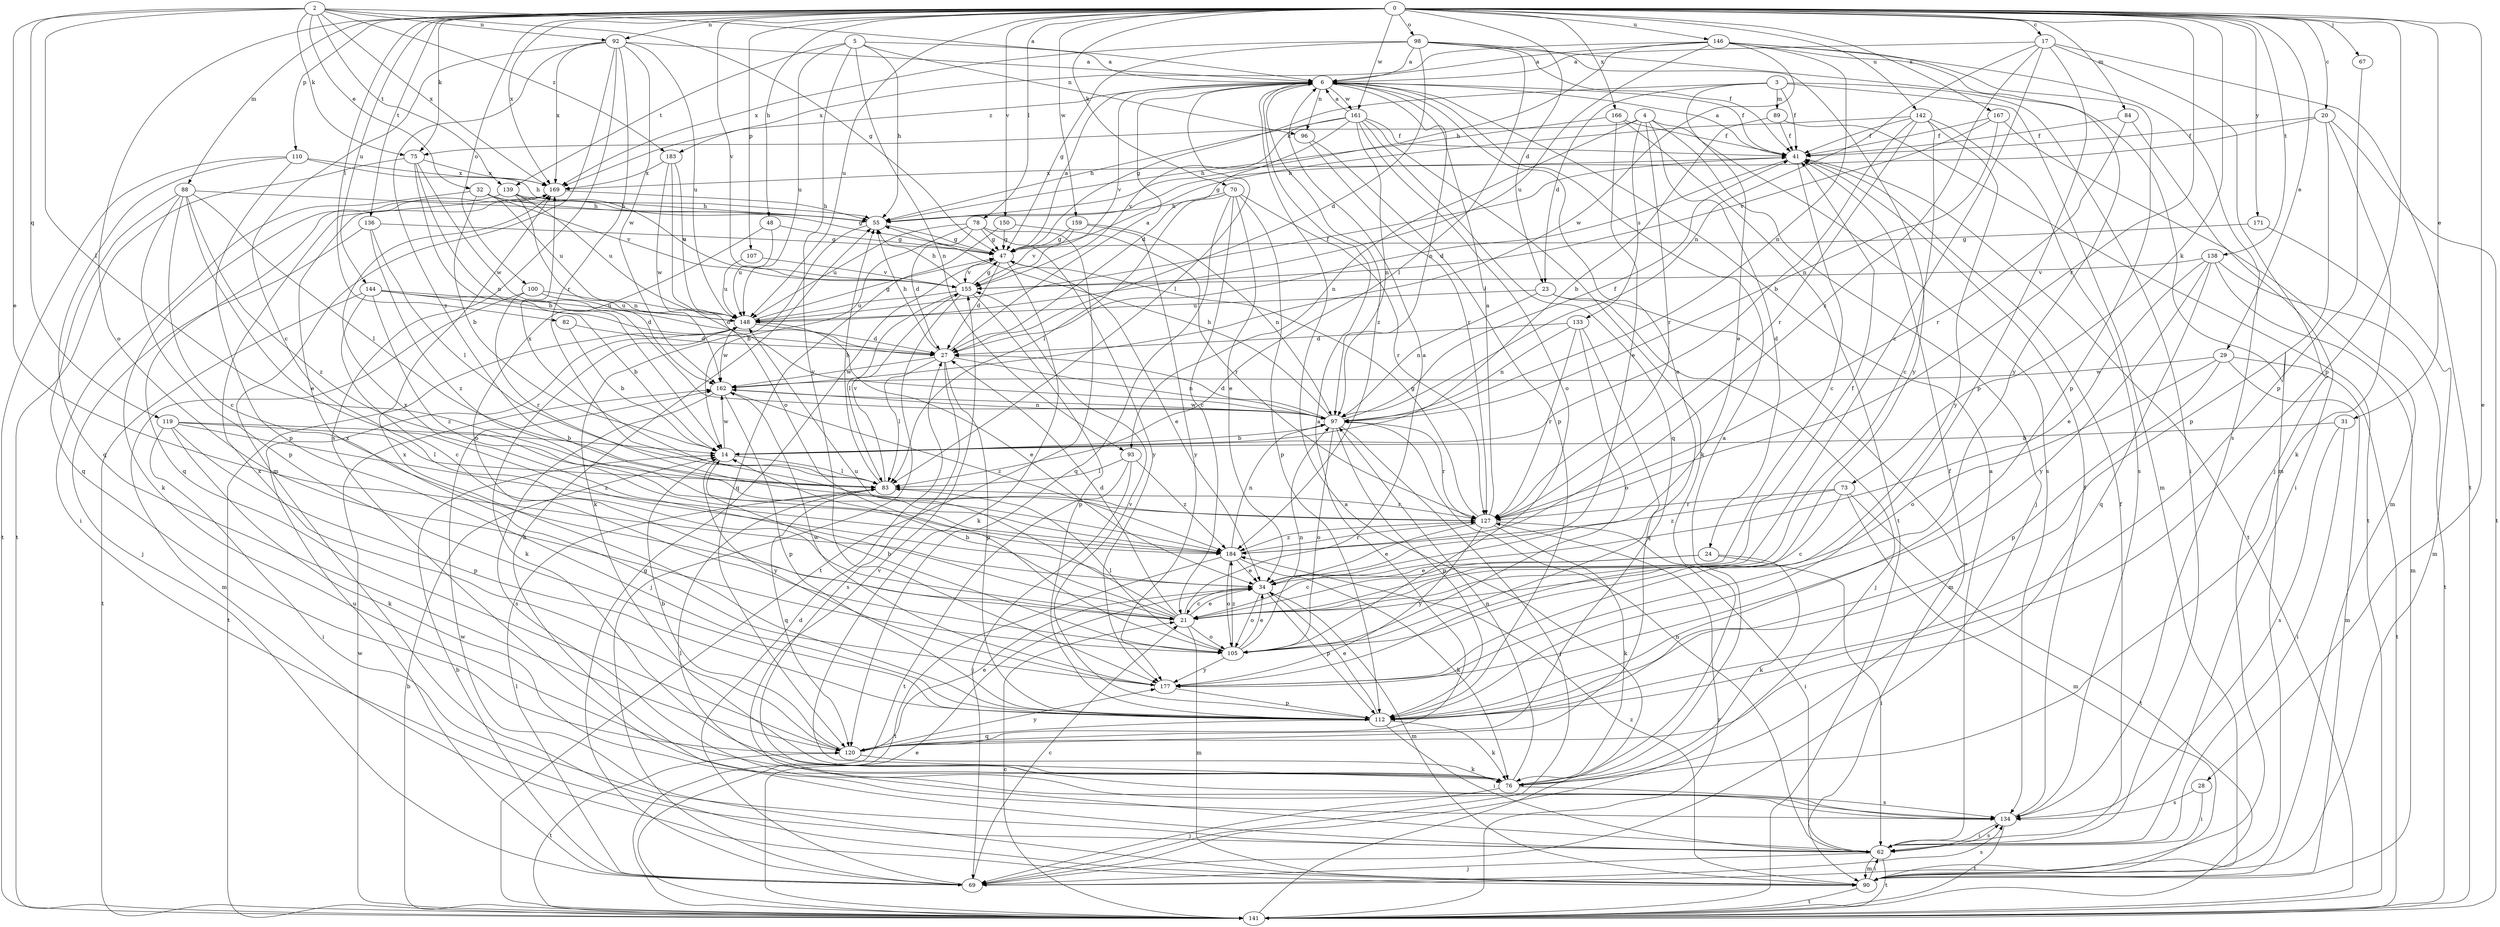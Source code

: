 strict digraph  {
0;
2;
3;
4;
5;
6;
14;
17;
20;
21;
23;
24;
27;
28;
29;
31;
32;
34;
41;
47;
48;
55;
62;
67;
69;
70;
73;
75;
76;
78;
82;
83;
84;
88;
89;
90;
92;
93;
96;
97;
98;
100;
105;
107;
110;
112;
119;
120;
127;
133;
134;
136;
138;
139;
141;
142;
144;
146;
148;
150;
155;
159;
161;
162;
166;
167;
169;
171;
177;
183;
184;
0 -> 17  [label=c];
0 -> 20  [label=c];
0 -> 23  [label=d];
0 -> 28  [label=e];
0 -> 29  [label=e];
0 -> 31  [label=e];
0 -> 48  [label=h];
0 -> 67  [label=j];
0 -> 70  [label=k];
0 -> 73  [label=k];
0 -> 75  [label=k];
0 -> 78  [label=l];
0 -> 82  [label=l];
0 -> 84  [label=m];
0 -> 88  [label=m];
0 -> 92  [label=n];
0 -> 98  [label=o];
0 -> 100  [label=o];
0 -> 105  [label=o];
0 -> 107  [label=p];
0 -> 110  [label=p];
0 -> 112  [label=p];
0 -> 127  [label=r];
0 -> 136  [label=t];
0 -> 138  [label=t];
0 -> 142  [label=u];
0 -> 144  [label=u];
0 -> 146  [label=u];
0 -> 148  [label=u];
0 -> 150  [label=v];
0 -> 155  [label=v];
0 -> 159  [label=w];
0 -> 161  [label=w];
0 -> 166  [label=x];
0 -> 167  [label=x];
0 -> 169  [label=x];
0 -> 171  [label=y];
2 -> 6  [label=a];
2 -> 32  [label=e];
2 -> 34  [label=e];
2 -> 47  [label=g];
2 -> 75  [label=k];
2 -> 83  [label=l];
2 -> 92  [label=n];
2 -> 119  [label=q];
2 -> 139  [label=t];
2 -> 169  [label=x];
2 -> 183  [label=z];
3 -> 23  [label=d];
3 -> 34  [label=e];
3 -> 41  [label=f];
3 -> 47  [label=g];
3 -> 62  [label=i];
3 -> 89  [label=m];
3 -> 90  [label=m];
4 -> 24  [label=d];
4 -> 69  [label=j];
4 -> 75  [label=k];
4 -> 93  [label=n];
4 -> 127  [label=r];
4 -> 133  [label=s];
4 -> 134  [label=s];
5 -> 6  [label=a];
5 -> 55  [label=h];
5 -> 93  [label=n];
5 -> 96  [label=n];
5 -> 139  [label=t];
5 -> 148  [label=u];
5 -> 177  [label=y];
6 -> 41  [label=f];
6 -> 83  [label=l];
6 -> 96  [label=n];
6 -> 97  [label=n];
6 -> 105  [label=o];
6 -> 155  [label=v];
6 -> 161  [label=w];
6 -> 183  [label=z];
6 -> 184  [label=z];
14 -> 83  [label=l];
14 -> 162  [label=w];
14 -> 177  [label=y];
17 -> 6  [label=a];
17 -> 21  [label=c];
17 -> 69  [label=j];
17 -> 97  [label=n];
17 -> 112  [label=p];
17 -> 141  [label=t];
17 -> 184  [label=z];
20 -> 41  [label=f];
20 -> 55  [label=h];
20 -> 76  [label=k];
20 -> 112  [label=p];
20 -> 141  [label=t];
21 -> 6  [label=a];
21 -> 14  [label=b];
21 -> 27  [label=d];
21 -> 34  [label=e];
21 -> 41  [label=f];
21 -> 90  [label=m];
21 -> 105  [label=o];
21 -> 148  [label=u];
21 -> 169  [label=x];
23 -> 69  [label=j];
23 -> 90  [label=m];
23 -> 97  [label=n];
23 -> 148  [label=u];
24 -> 21  [label=c];
24 -> 34  [label=e];
24 -> 62  [label=i];
24 -> 76  [label=k];
27 -> 6  [label=a];
27 -> 55  [label=h];
27 -> 83  [label=l];
27 -> 97  [label=n];
27 -> 112  [label=p];
27 -> 134  [label=s];
27 -> 162  [label=w];
28 -> 62  [label=i];
28 -> 134  [label=s];
29 -> 90  [label=m];
29 -> 105  [label=o];
29 -> 112  [label=p];
29 -> 141  [label=t];
29 -> 162  [label=w];
31 -> 14  [label=b];
31 -> 62  [label=i];
31 -> 134  [label=s];
32 -> 14  [label=b];
32 -> 47  [label=g];
32 -> 55  [label=h];
32 -> 62  [label=i];
32 -> 148  [label=u];
32 -> 155  [label=v];
34 -> 21  [label=c];
34 -> 90  [label=m];
34 -> 105  [label=o];
34 -> 112  [label=p];
41 -> 6  [label=a];
41 -> 21  [label=c];
41 -> 27  [label=d];
41 -> 141  [label=t];
41 -> 169  [label=x];
47 -> 6  [label=a];
47 -> 27  [label=d];
47 -> 34  [label=e];
47 -> 76  [label=k];
47 -> 155  [label=v];
48 -> 47  [label=g];
48 -> 105  [label=o];
48 -> 148  [label=u];
55 -> 47  [label=g];
55 -> 76  [label=k];
62 -> 6  [label=a];
62 -> 41  [label=f];
62 -> 55  [label=h];
62 -> 69  [label=j];
62 -> 90  [label=m];
62 -> 97  [label=n];
62 -> 134  [label=s];
62 -> 141  [label=t];
62 -> 155  [label=v];
67 -> 112  [label=p];
69 -> 14  [label=b];
69 -> 21  [label=c];
69 -> 27  [label=d];
69 -> 47  [label=g];
69 -> 83  [label=l];
69 -> 134  [label=s];
69 -> 148  [label=u];
70 -> 21  [label=c];
70 -> 34  [label=e];
70 -> 55  [label=h];
70 -> 83  [label=l];
70 -> 112  [label=p];
70 -> 120  [label=q];
70 -> 127  [label=r];
73 -> 21  [label=c];
73 -> 90  [label=m];
73 -> 127  [label=r];
73 -> 141  [label=t];
73 -> 184  [label=z];
75 -> 14  [label=b];
75 -> 97  [label=n];
75 -> 141  [label=t];
75 -> 162  [label=w];
75 -> 169  [label=x];
76 -> 6  [label=a];
76 -> 41  [label=f];
76 -> 69  [label=j];
76 -> 97  [label=n];
76 -> 134  [label=s];
78 -> 14  [label=b];
78 -> 27  [label=d];
78 -> 47  [label=g];
78 -> 141  [label=t];
78 -> 148  [label=u];
78 -> 177  [label=y];
82 -> 14  [label=b];
82 -> 27  [label=d];
83 -> 55  [label=h];
83 -> 120  [label=q];
83 -> 127  [label=r];
83 -> 155  [label=v];
83 -> 169  [label=x];
84 -> 41  [label=f];
84 -> 62  [label=i];
84 -> 127  [label=r];
88 -> 21  [label=c];
88 -> 34  [label=e];
88 -> 55  [label=h];
88 -> 83  [label=l];
88 -> 112  [label=p];
88 -> 120  [label=q];
88 -> 184  [label=z];
89 -> 14  [label=b];
89 -> 41  [label=f];
89 -> 141  [label=t];
90 -> 62  [label=i];
90 -> 141  [label=t];
90 -> 162  [label=w];
90 -> 184  [label=z];
92 -> 6  [label=a];
92 -> 21  [label=c];
92 -> 90  [label=m];
92 -> 127  [label=r];
92 -> 134  [label=s];
92 -> 148  [label=u];
92 -> 162  [label=w];
92 -> 169  [label=x];
92 -> 184  [label=z];
93 -> 69  [label=j];
93 -> 83  [label=l];
93 -> 141  [label=t];
93 -> 184  [label=z];
96 -> 112  [label=p];
96 -> 127  [label=r];
97 -> 14  [label=b];
97 -> 27  [label=d];
97 -> 41  [label=f];
97 -> 55  [label=h];
97 -> 69  [label=j];
97 -> 105  [label=o];
97 -> 112  [label=p];
97 -> 127  [label=r];
97 -> 162  [label=w];
98 -> 6  [label=a];
98 -> 27  [label=d];
98 -> 41  [label=f];
98 -> 47  [label=g];
98 -> 83  [label=l];
98 -> 90  [label=m];
98 -> 169  [label=x];
98 -> 177  [label=y];
100 -> 27  [label=d];
100 -> 90  [label=m];
100 -> 127  [label=r];
100 -> 148  [label=u];
105 -> 14  [label=b];
105 -> 34  [label=e];
105 -> 83  [label=l];
105 -> 97  [label=n];
105 -> 177  [label=y];
105 -> 184  [label=z];
107 -> 148  [label=u];
107 -> 155  [label=v];
110 -> 55  [label=h];
110 -> 112  [label=p];
110 -> 120  [label=q];
110 -> 141  [label=t];
110 -> 169  [label=x];
112 -> 34  [label=e];
112 -> 62  [label=i];
112 -> 76  [label=k];
112 -> 120  [label=q];
112 -> 155  [label=v];
112 -> 169  [label=x];
119 -> 14  [label=b];
119 -> 62  [label=i];
119 -> 76  [label=k];
119 -> 83  [label=l];
119 -> 112  [label=p];
119 -> 184  [label=z];
120 -> 6  [label=a];
120 -> 14  [label=b];
120 -> 34  [label=e];
120 -> 76  [label=k];
120 -> 141  [label=t];
120 -> 169  [label=x];
120 -> 177  [label=y];
127 -> 6  [label=a];
127 -> 34  [label=e];
127 -> 47  [label=g];
127 -> 62  [label=i];
127 -> 76  [label=k];
127 -> 177  [label=y];
127 -> 184  [label=z];
133 -> 27  [label=d];
133 -> 97  [label=n];
133 -> 105  [label=o];
133 -> 120  [label=q];
133 -> 127  [label=r];
134 -> 41  [label=f];
134 -> 62  [label=i];
134 -> 83  [label=l];
134 -> 141  [label=t];
136 -> 47  [label=g];
136 -> 69  [label=j];
136 -> 83  [label=l];
136 -> 184  [label=z];
138 -> 34  [label=e];
138 -> 90  [label=m];
138 -> 120  [label=q];
138 -> 141  [label=t];
138 -> 155  [label=v];
138 -> 177  [label=y];
139 -> 55  [label=h];
139 -> 76  [label=k];
139 -> 97  [label=n];
139 -> 148  [label=u];
139 -> 155  [label=v];
141 -> 6  [label=a];
141 -> 14  [label=b];
141 -> 21  [label=c];
141 -> 34  [label=e];
141 -> 127  [label=r];
141 -> 162  [label=w];
142 -> 14  [label=b];
142 -> 21  [label=c];
142 -> 41  [label=f];
142 -> 47  [label=g];
142 -> 127  [label=r];
142 -> 134  [label=s];
142 -> 177  [label=y];
144 -> 14  [label=b];
144 -> 21  [label=c];
144 -> 27  [label=d];
144 -> 141  [label=t];
144 -> 148  [label=u];
144 -> 184  [label=z];
146 -> 6  [label=a];
146 -> 55  [label=h];
146 -> 97  [label=n];
146 -> 112  [label=p];
146 -> 134  [label=s];
146 -> 148  [label=u];
146 -> 162  [label=w];
146 -> 169  [label=x];
146 -> 177  [label=y];
148 -> 27  [label=d];
148 -> 34  [label=e];
148 -> 41  [label=f];
148 -> 47  [label=g];
148 -> 76  [label=k];
148 -> 141  [label=t];
148 -> 162  [label=w];
150 -> 47  [label=g];
150 -> 120  [label=q];
150 -> 127  [label=r];
155 -> 47  [label=g];
155 -> 55  [label=h];
155 -> 69  [label=j];
155 -> 83  [label=l];
155 -> 112  [label=p];
155 -> 148  [label=u];
159 -> 47  [label=g];
159 -> 97  [label=n];
159 -> 155  [label=v];
159 -> 177  [label=y];
161 -> 6  [label=a];
161 -> 27  [label=d];
161 -> 41  [label=f];
161 -> 55  [label=h];
161 -> 76  [label=k];
161 -> 97  [label=n];
161 -> 105  [label=o];
161 -> 120  [label=q];
161 -> 155  [label=v];
162 -> 97  [label=n];
162 -> 112  [label=p];
162 -> 134  [label=s];
162 -> 184  [label=z];
166 -> 34  [label=e];
166 -> 41  [label=f];
166 -> 55  [label=h];
166 -> 141  [label=t];
167 -> 41  [label=f];
167 -> 90  [label=m];
167 -> 97  [label=n];
167 -> 155  [label=v];
169 -> 55  [label=h];
169 -> 120  [label=q];
171 -> 47  [label=g];
171 -> 90  [label=m];
177 -> 112  [label=p];
177 -> 162  [label=w];
177 -> 169  [label=x];
183 -> 105  [label=o];
183 -> 148  [label=u];
183 -> 162  [label=w];
183 -> 169  [label=x];
184 -> 34  [label=e];
184 -> 76  [label=k];
184 -> 97  [label=n];
184 -> 105  [label=o];
184 -> 127  [label=r];
184 -> 141  [label=t];
}
